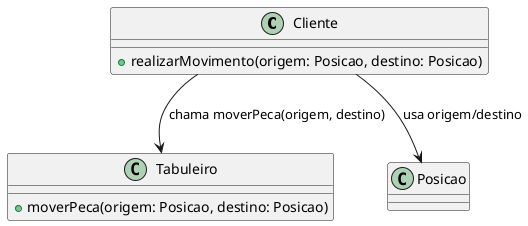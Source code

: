 @startuml
class Cliente {
    +realizarMovimento(origem: Posicao, destino: Posicao)
}

class Tabuleiro {
    +moverPeca(origem: Posicao, destino: Posicao)
}

class Posicao

Cliente --> Tabuleiro : chama moverPeca(origem, destino)
Cliente --> Posicao : usa origem/destino

@enduml